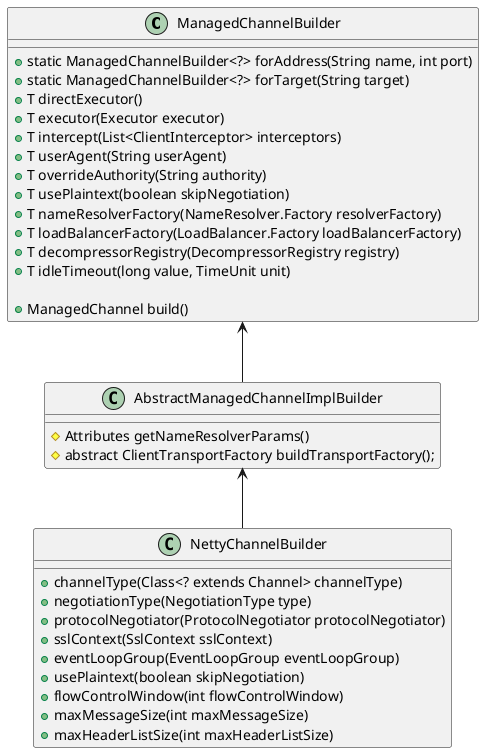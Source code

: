 @startuml

class ManagedChannelBuilder {

+ static ManagedChannelBuilder<?> forAddress(String name, int port)
+ static ManagedChannelBuilder<?> forTarget(String target)
+ T directExecutor()
+ T executor(Executor executor)
+ T intercept(List<ClientInterceptor> interceptors)
+ T userAgent(String userAgent)
+ T overrideAuthority(String authority)
+ T usePlaintext(boolean skipNegotiation)
+ T nameResolverFactory(NameResolver.Factory resolverFactory)
+ T loadBalancerFactory(LoadBalancer.Factory loadBalancerFactory)
+ T decompressorRegistry(DecompressorRegistry registry)
+ T idleTimeout(long value, TimeUnit unit)

+ ManagedChannel build()
}

class AbstractManagedChannelImplBuilder {
# Attributes getNameResolverParams()
# abstract ClientTransportFactory buildTransportFactory();
}

class NettyChannelBuilder {
+ channelType(Class<? extends Channel> channelType)
+ negotiationType(NegotiationType type)
+ protocolNegotiator(ProtocolNegotiator protocolNegotiator)
+ sslContext(SslContext sslContext)
+ eventLoopGroup(EventLoopGroup eventLoopGroup)
+ usePlaintext(boolean skipNegotiation)
+ flowControlWindow(int flowControlWindow)
+ maxMessageSize(int maxMessageSize)
+ maxHeaderListSize(int maxHeaderListSize)
}

ManagedChannelBuilder <-- AbstractManagedChannelImplBuilder
AbstractManagedChannelImplBuilder <-- NettyChannelBuilder


@enduml
